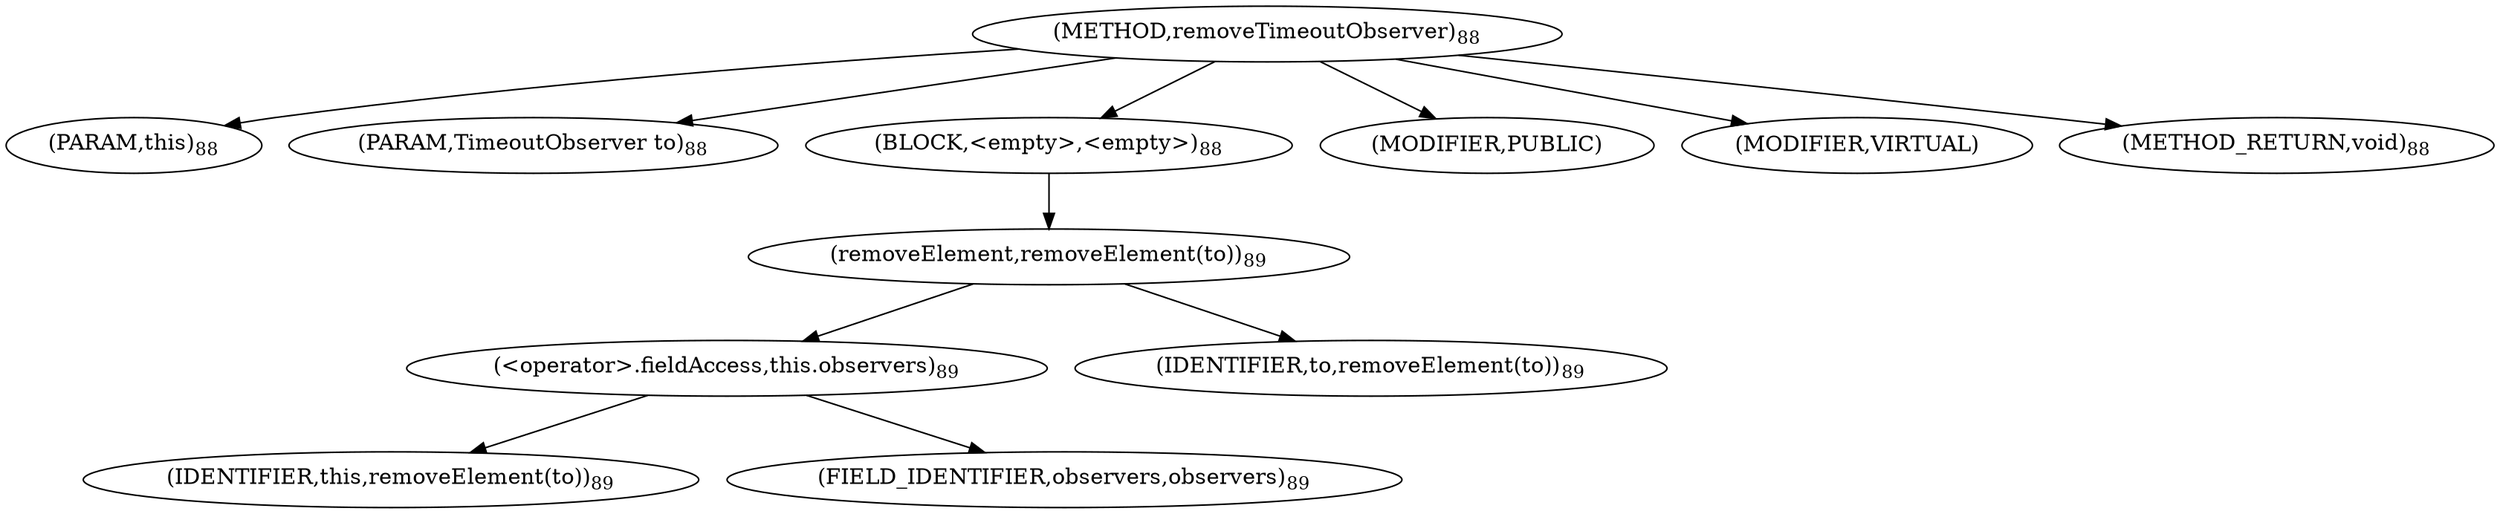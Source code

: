 digraph "removeTimeoutObserver" {  
"98" [label = <(METHOD,removeTimeoutObserver)<SUB>88</SUB>> ]
"99" [label = <(PARAM,this)<SUB>88</SUB>> ]
"100" [label = <(PARAM,TimeoutObserver to)<SUB>88</SUB>> ]
"101" [label = <(BLOCK,&lt;empty&gt;,&lt;empty&gt;)<SUB>88</SUB>> ]
"102" [label = <(removeElement,removeElement(to))<SUB>89</SUB>> ]
"103" [label = <(&lt;operator&gt;.fieldAccess,this.observers)<SUB>89</SUB>> ]
"104" [label = <(IDENTIFIER,this,removeElement(to))<SUB>89</SUB>> ]
"105" [label = <(FIELD_IDENTIFIER,observers,observers)<SUB>89</SUB>> ]
"106" [label = <(IDENTIFIER,to,removeElement(to))<SUB>89</SUB>> ]
"107" [label = <(MODIFIER,PUBLIC)> ]
"108" [label = <(MODIFIER,VIRTUAL)> ]
"109" [label = <(METHOD_RETURN,void)<SUB>88</SUB>> ]
  "98" -> "99" 
  "98" -> "100" 
  "98" -> "101" 
  "98" -> "107" 
  "98" -> "108" 
  "98" -> "109" 
  "101" -> "102" 
  "102" -> "103" 
  "102" -> "106" 
  "103" -> "104" 
  "103" -> "105" 
}
